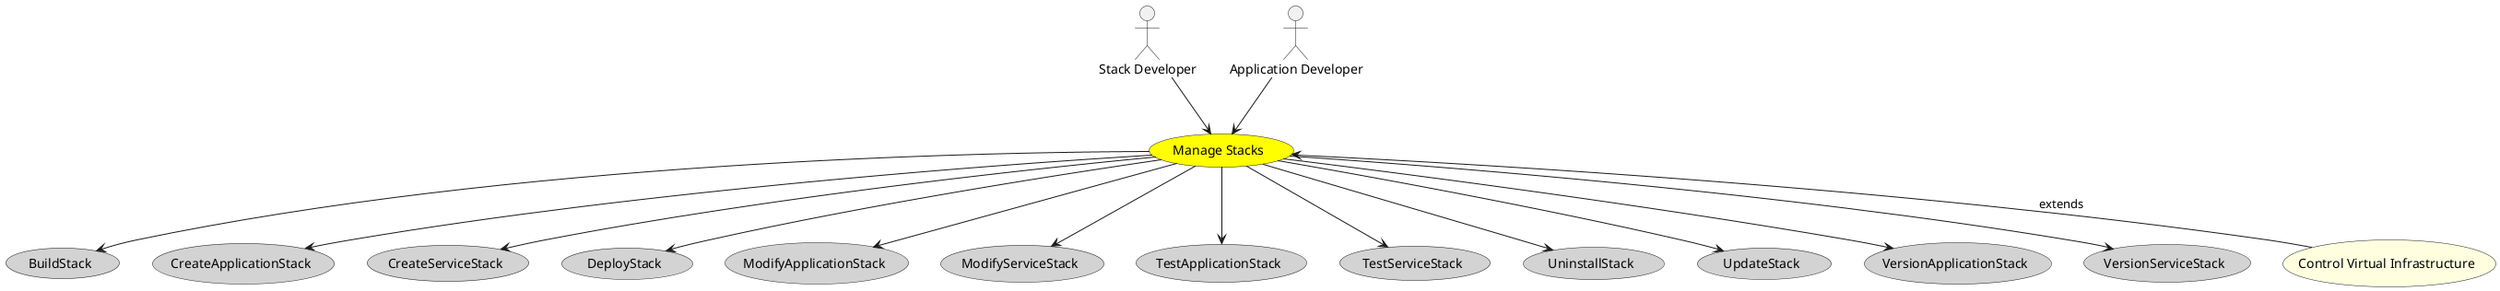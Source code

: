 @startuml


usecase "Manage Stacks" as ManageStacks #yellow

Actor "Stack Developer" as StackDeveloper

StackDeveloper --> ManageStacks

Actor "Application Developer" as ApplicationDeveloper

ApplicationDeveloper --> ManageStacks



usecase "BuildStack" as BuildStack #lightgrey

ManageStacks --> BuildStack

usecase "CreateApplicationStack" as CreateApplicationStack #lightgrey

ManageStacks --> CreateApplicationStack

usecase "CreateServiceStack" as CreateServiceStack #lightgrey

ManageStacks --> CreateServiceStack

usecase "DeployStack" as DeployStack #lightgrey

ManageStacks --> DeployStack

usecase "ModifyApplicationStack" as ModifyApplicationStack #lightgrey

ManageStacks --> ModifyApplicationStack

usecase "ModifyServiceStack" as ModifyServiceStack #lightgrey

ManageStacks --> ModifyServiceStack

usecase "TestApplicationStack" as TestApplicationStack #lightgrey

ManageStacks --> TestApplicationStack

usecase "TestServiceStack" as TestServiceStack #lightgrey

ManageStacks --> TestServiceStack

usecase "UninstallStack" as UninstallStack #lightgrey

ManageStacks --> UninstallStack

usecase "UpdateStack" as UpdateStack #lightgrey

ManageStacks --> UpdateStack

usecase "VersionApplicationStack" as VersionApplicationStack #lightgrey

ManageStacks --> VersionApplicationStack

usecase "VersionServiceStack" as VersionServiceStack #lightgrey

ManageStacks --> VersionServiceStack



usecase "Control Virtual Infrastructure" as ControlVirtualInfrastructure #lightyellow

ManageStacks <-- ControlVirtualInfrastructure : extends







@enduml
